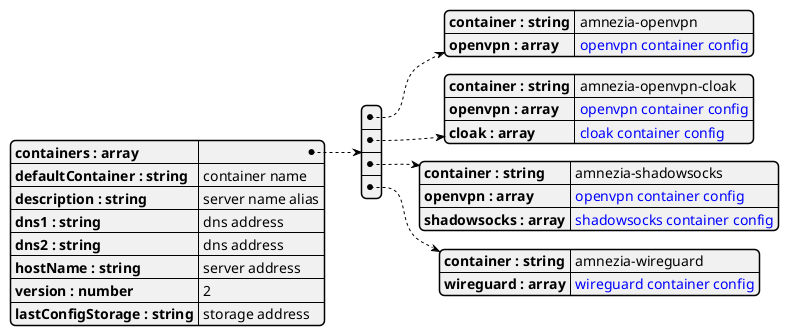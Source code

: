 @startjson
{
   "containers : array": 
   [
        {
            "container : string": "amnezia-openvpn",
            "openvpn : array": "<color:blue>openvpn container config"
        },
        {
            "container : string": "amnezia-openvpn-cloak",
            "openvpn : array": "<color:blue>openvpn container config",
            "cloak : array": "<color:blue>cloak container config"
        },
        {
            "container : string": "amnezia-shadowsocks",
            "openvpn : array": "<color:blue>openvpn container config",
            "shadowsocks : array": "<color:blue>shadowsocks container config"
        },
        {
            "container : string": "amnezia-wireguard",
            "wireguard : array": "<color:blue>wireguard container config"
        }
   ],
    "defaultContainer : string": "container name",
    "description : string": "server name alias",
    "dns1 : string": "dns address",
    "dns2 : string": "dns address",
    "hostName : string": "server address",
    "version : number": "2",
    "lastConfigStorage : string": "storage address"
}
@endjson
